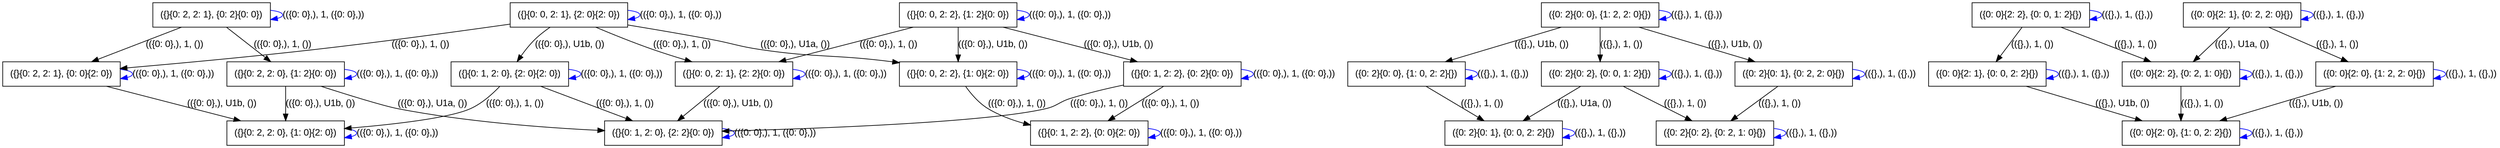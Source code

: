 digraph "" {
	graph [bb="0,0,3690,210"];
	node [label="\N"];
	"({}{0: 2, 2: 0}, {1: 2}{0: 0})"	 [fontname=Arial,
		height=0.5,
		pos="419.5,105",
		shape=box,
		width=2.4028];
	"({}{0: 2, 2: 0}, {1: 2}{0: 0})" -> "({}{0: 2, 2: 0}, {1: 2}{0: 0})"	 [color=blue,
		dir=forward,
		fontname=Arial,
		label="(({0: 0},), 1, ({0: 0},))",
		lp="586,105",
		pos="e,506.39,98.187 506.39,111.81 517.03,110.59 524,108.32 524,105 524,102.87 521.14,101.17 516.28,99.909"];
	"({}{0: 2, 2: 0}, {1: 0}{2: 0})"	 [fontname=Arial,
		height=0.5,
		pos="419.5,18",
		shape=box,
		width=2.4028];
	"({}{0: 2, 2: 0}, {1: 2}{0: 0})" -> "({}{0: 2, 2: 0}, {1: 0}{2: 0})"	 [color=black,
		dir=forward,
		fontname=Arial,
		label="(({0: 0},), U1b, ())",
		lp="472.5,61.5",
		pos="e,419.5,36.003 419.5,86.974 419.5,75.192 419.5,59.561 419.5,46.158"];
	"({}{0: 1, 2: 0}, {2: 2}{0: 0})"	 [fontname=Arial,
		height=0.5,
		pos="964.5,18",
		shape=box,
		width=2.4028];
	"({}{0: 2, 2: 0}, {1: 2}{0: 0})" -> "({}{0: 1, 2: 0}, {2: 2}{0: 0})"	 [color=black,
		dir=forward,
		fontname=Arial,
		label="(({0: 0},), U1a, ())",
		lp="638.5,61.5",
		pos="e,877.98,21.211 473.97,86.956 513.65,74.06 564.06,58.265 585.5,54 680.42,35.115 790.75,26.056 867.8,21.761"];
	"({}{0: 2, 2: 0}, {1: 0}{2: 0})" -> "({}{0: 2, 2: 0}, {1: 0}{2: 0})"	 [color=blue,
		dir=forward,
		fontname=Arial,
		label="(({0: 0},), 1, ({0: 0},))",
		lp="586,18",
		pos="e,506.39,11.187 506.39,24.813 517.03,23.593 524,21.322 524,18 524,15.872 521.14,14.175 516.28,12.909"];
	"({}{0: 1, 2: 0}, {2: 2}{0: 0})" -> "({}{0: 1, 2: 0}, {2: 2}{0: 0})"	 [color=blue,
		dir=forward,
		fontname=Arial,
		label="(({0: 0},), 1, ({0: 0},))",
		lp="1131,18",
		pos="e,1051.4,11.187 1051.4,24.813 1062,23.593 1069,21.322 1069,18 1069,15.872 1066.1,14.175 1061.3,12.909"];
	"({}{0: 2, 2: 1}, {0: 0}{2: 0})"	 [fontname=Arial,
		height=0.5,
		pos="86.5,105",
		shape=box,
		width=2.4028];
	"({}{0: 2, 2: 1}, {0: 0}{2: 0})" -> "({}{0: 2, 2: 0}, {1: 0}{2: 0})"	 [color=black,
		dir=forward,
		fontname=Arial,
		label="(({0: 0},), U1b, ())",
		lp="326.5,61.5",
		pos="e,350.59,36.003 155.5,86.974 209.41,72.888 284.39,53.3 340.66,38.597"];
	"({}{0: 2, 2: 1}, {0: 0}{2: 0})" -> "({}{0: 2, 2: 1}, {0: 0}{2: 0})"	 [color=blue,
		dir=forward,
		fontname=Arial,
		label="(({0: 0},), 1, ({0: 0},))",
		lp="253,105",
		pos="e,173.39,98.187 173.39,111.81 184.03,110.59 191,108.32 191,105 191,102.87 188.14,101.17 183.28,99.909"];
	"({0: 2}{0: 0}, {1: 0, 2: 2}{})"	 [fontname=Arial,
		height=0.5,
		pos="2084.5,105",
		shape=box,
		width=2.4028];
	"({0: 2}{0: 0}, {1: 0, 2: 2}{})" -> "({0: 2}{0: 0}, {1: 0, 2: 2}{})"	 [color=blue,
		dir=forward,
		fontname=Arial,
		label="(({},), 1, ({},))",
		lp="2227,105",
		pos="e,2171.4,98.187 2171.4,111.81 2182,110.59 2189,108.32 2189,105 2189,102.87 2186.1,101.17 2181.3,99.909"];
	"({0: 2}{0: 1}, {0: 0, 2: 2}{})"	 [fontname=Arial,
		height=0.5,
		pos="2227.5,18",
		shape=box,
		width=2.4028];
	"({0: 2}{0: 0}, {1: 0, 2: 2}{})" -> "({0: 2}{0: 1}, {0: 0, 2: 2}{})"	 [color=black,
		dir=forward,
		fontname=Arial,
		label="(({},), 1, ())",
		lp="2196.5,61.5",
		pos="e,2197.9,36.003 2114.1,86.974 2135.9,73.734 2165.6,55.633 2189.2,41.296"];
	"({0: 2}{0: 1}, {0: 0, 2: 2}{})" -> "({0: 2}{0: 1}, {0: 0, 2: 2}{})"	 [color=blue,
		dir=forward,
		fontname=Arial,
		label="(({},), 1, ({},))",
		lp="2370,18",
		pos="e,2314.4,11.187 2314.4,24.813 2325,23.593 2332,21.322 2332,18 2332,15.872 2329.1,14.175 2324.3,12.909"];
	"({}{0: 1, 2: 2}, {0: 0}{2: 0})"	 [fontname=Arial,
		height=0.5,
		pos="1571.5,18",
		shape=box,
		width=2.4028];
	"({}{0: 1, 2: 2}, {0: 0}{2: 0})" -> "({}{0: 1, 2: 2}, {0: 0}{2: 0})"	 [color=blue,
		dir=forward,
		fontname=Arial,
		label="(({0: 0},), 1, ({0: 0},))",
		lp="1738,18",
		pos="e,1658.4,11.187 1658.4,24.813 1669,23.593 1676,21.322 1676,18 1676,15.872 1673.1,14.175 1668.3,12.909"];
	"({}{0: 0, 2: 1}, {2: 2}{0: 0})"	 [fontname=Arial,
		height=0.5,
		pos="1085.5,105",
		shape=box,
		width=2.4028];
	"({}{0: 0, 2: 1}, {2: 2}{0: 0})" -> "({}{0: 1, 2: 0}, {2: 2}{0: 0})"	 [color=black,
		dir=forward,
		fontname=Arial,
		label="(({0: 0},), U1b, ())",
		lp="1085.5,61.5",
		pos="e,989.54,36.003 1060.4,86.974 1042.3,73.909 1017.5,56.11 997.69,41.866"];
	"({}{0: 0, 2: 1}, {2: 2}{0: 0})" -> "({}{0: 0, 2: 1}, {2: 2}{0: 0})"	 [color=blue,
		dir=forward,
		fontname=Arial,
		label="(({0: 0},), 1, ({0: 0},))",
		lp="1252,105",
		pos="e,1172.4,98.187 1172.4,111.81 1183,110.59 1190,108.32 1190,105 1190,102.87 1187.1,101.17 1182.3,99.909"];
	"({}{0: 0, 2: 1}, {2: 0}{2: 0})"	 [fontname=Arial,
		height=0.5,
		pos="841.5,192",
		shape=box,
		width=2.4028];
	"({}{0: 0, 2: 1}, {2: 0}{2: 0})" -> "({}{0: 2, 2: 1}, {0: 0}{2: 0})"	 [color=black,
		dir=forward,
		fontname=Arial,
		label="(({0: 0},), 1, ())",
		lp="604.5,148.5",
		pos="e,173.36,113.3 754.71,180.41 673.14,169.65 547.63,153.48 438.5,141 352.41,131.15 254.32,121.23 183.59,114.3"];
	"({}{0: 0, 2: 1}, {2: 0}{2: 0})" -> "({}{0: 0, 2: 1}, {2: 2}{0: 0})"	 [color=black,
		dir=forward,
		fontname=Arial,
		label="(({0: 0},), 1, ())",
		lp="973.5,148.5",
		pos="e,998.79,122.67 867.79,173.97 884.76,163.05 907.66,149.62 929.5,141 941.2,136.38 964.12,130.53 988.86,124.9"];
	"({}{0: 0, 2: 1}, {2: 0}{2: 0})" -> "({}{0: 0, 2: 1}, {2: 0}{2: 0})"	 [color=blue,
		dir=forward,
		fontname=Arial,
		label="(({0: 0},), 1, ({0: 0},))",
		lp="1008,192",
		pos="e,928.39,185.19 928.39,198.81 939.03,197.59 946,195.32 946,192 946,189.87 943.14,188.17 938.28,186.91"];
	"({}{0: 0, 2: 2}, {1: 0}{2: 0})"	 [fontname=Arial,
		height=0.5,
		pos="1418.5,105",
		shape=box,
		width=2.4028];
	"({}{0: 0, 2: 1}, {2: 0}{2: 0})" -> "({}{0: 0, 2: 2}, {1: 0}{2: 0})"	 [color=black,
		dir=forward,
		fontname=Arial,
		label="(({0: 0},), U1a, ())",
		lp="1175.5,148.5",
		pos="e,1332,121.62 928.2,174.19 983.58,163.32 1057,149.87 1122.5,141 1207.8,129.44 1232.4,134.82 1321.9,122.99"];
	"({}{0: 1, 2: 0}, {2: 0}{2: 0})"	 [fontname=Arial,
		height=0.5,
		pos="752.5,105",
		shape=box,
		width=2.4028];
	"({}{0: 0, 2: 1}, {2: 0}{2: 0})" -> "({}{0: 1, 2: 0}, {2: 0}{2: 0})"	 [color=black,
		dir=forward,
		fontname=Arial,
		label="(({0: 0},), U1b, ())",
		lp="830.5,148.5",
		pos="e,758.31,123.13 800.61,173.88 792.28,168.92 784.07,162.95 777.5,156 771.17,149.3 766.13,140.7 762.28,132.48"];
	"({}{0: 0, 2: 2}, {1: 0}{2: 0})" -> "({}{0: 1, 2: 2}, {0: 0}{2: 0})"	 [color=black,
		dir=forward,
		fontname=Arial,
		label="(({0: 0},), 1, ())",
		lp="1505.5,61.5",
		pos="e,1497.3,36.021 1430.1,86.711 1437.8,75.839 1448.8,62.547 1461.5,54 1469.6,48.523 1478.6,43.827 1487.9,39.812"];
	"({}{0: 0, 2: 2}, {1: 0}{2: 0})" -> "({}{0: 0, 2: 2}, {1: 0}{2: 0})"	 [color=blue,
		dir=forward,
		fontname=Arial,
		label="(({0: 0},), 1, ({0: 0},))",
		lp="1585,105",
		pos="e,1505.4,98.187 1505.4,111.81 1516,110.59 1523,108.32 1523,105 1523,102.87 1520.1,101.17 1515.3,99.909"];
	"({}{0: 1, 2: 0}, {2: 0}{2: 0})" -> "({}{0: 2, 2: 0}, {1: 0}{2: 0})"	 [color=black,
		dir=forward,
		fontname=Arial,
		label="(({0: 0},), 1, ())",
		lp="762.5,61.5",
		pos="e,506.01,23.693 737.49,86.848 726.98,75.448 711.92,61.525 695.5,54 664.27,39.684 582.57,30.164 516.11,24.53"];
	"({}{0: 1, 2: 0}, {2: 0}{2: 0})" -> "({}{0: 1, 2: 0}, {2: 2}{0: 0})"	 [color=black,
		dir=forward,
		fontname=Arial,
		label="(({0: 0},), 1, ())",
		lp="915.5,61.5",
		pos="e,920.63,36.003 796.43,86.974 829.68,73.325 875.53,54.512 910.94,39.98"];
	"({}{0: 1, 2: 0}, {2: 0}{2: 0})" -> "({}{0: 1, 2: 0}, {2: 0}{2: 0})"	 [color=blue,
		dir=forward,
		fontname=Arial,
		label="(({0: 0},), 1, ({0: 0},))",
		lp="919,105",
		pos="e,839.39,98.187 839.39,111.81 850.03,110.59 857,108.32 857,105 857,102.87 854.14,101.17 849.28,99.909"];
	"({0: 2}{0: 2}, {0: 0, 1: 2}{})"	 [fontname=Arial,
		height=0.5,
		pos="2369.5,105",
		shape=box,
		width=2.4028];
	"({0: 2}{0: 2}, {0: 0, 1: 2}{})" -> "({0: 2}{0: 1}, {0: 0, 2: 2}{})"	 [color=black,
		dir=forward,
		fontname=Arial,
		label="(({},), U1a, ())",
		lp="2347.5,61.5",
		pos="e,2256.9,36.003 2340.1,86.974 2318.5,73.734 2288.9,55.633 2265.5,41.296"];
	"({0: 2}{0: 2}, {0: 0, 1: 2}{})" -> "({0: 2}{0: 2}, {0: 0, 1: 2}{})"	 [color=blue,
		dir=forward,
		fontname=Arial,
		label="(({},), 1, ({},))",
		lp="2512,105",
		pos="e,2456.4,98.187 2456.4,111.81 2467,110.59 2474,108.32 2474,105 2474,102.87 2471.1,101.17 2466.3,99.909"];
	"({0: 2}{0: 2}, {0: 2, 1: 0}{})"	 [fontname=Arial,
		height=0.5,
		pos="2538.5,18",
		shape=box,
		width=2.4028];
	"({0: 2}{0: 2}, {0: 0, 1: 2}{})" -> "({0: 2}{0: 2}, {0: 2, 1: 0}{})"	 [color=black,
		dir=forward,
		fontname=Arial,
		label="(({},), 1, ())",
		lp="2495.5,61.5",
		pos="e,2503.5,36.003 2404.5,86.974 2430.6,73.559 2466.3,55.153 2494.3,40.729"];
	"({0: 2}{0: 2}, {0: 2, 1: 0}{})" -> "({0: 2}{0: 2}, {0: 2, 1: 0}{})"	 [color=blue,
		dir=forward,
		fontname=Arial,
		label="(({},), 1, ({},))",
		lp="2681,18",
		pos="e,2625.4,11.187 2625.4,24.813 2636,23.593 2643,21.322 2643,18 2643,15.872 2640.1,14.175 2635.3,12.909"];
	"({0: 0}{2: 2}, {0: 0, 1: 2}{})"	 [fontname=Arial,
		height=0.5,
		pos="3004.5,192",
		shape=box,
		width=2.4028];
	"({0: 0}{2: 2}, {0: 0, 1: 2}{})" -> "({0: 0}{2: 2}, {0: 0, 1: 2}{})"	 [color=blue,
		dir=forward,
		fontname=Arial,
		label="(({},), 1, ({},))",
		lp="3147,192",
		pos="e,3091.4,185.19 3091.4,198.81 3102,197.59 3109,195.32 3109,192 3109,189.87 3106.1,188.17 3101.3,186.91"];
	"({0: 0}{2: 2}, {0: 2, 1: 0}{})"	 [fontname=Arial,
		height=0.5,
		pos="3224.5,105",
		shape=box,
		width=2.4028];
	"({0: 0}{2: 2}, {0: 0, 1: 2}{})" -> "({0: 0}{2: 2}, {0: 2, 1: 0}{})"	 [color=black,
		dir=forward,
		fontname=Arial,
		label="(({},), 1, ())",
		lp="3159.5,148.5",
		pos="e,3179,123 3050.1,173.97 3084.7,160.27 3132.6,141.35 3169.4,126.79"];
	"({0: 0}{2: 1}, {0: 0, 2: 2}{})"	 [fontname=Arial,
		height=0.5,
		pos="2939.5,105",
		shape=box,
		width=2.4028];
	"({0: 0}{2: 2}, {0: 0, 1: 2}{})" -> "({0: 0}{2: 1}, {0: 0, 2: 2}{})"	 [color=black,
		dir=forward,
		fontname=Arial,
		label="(({},), 1, ())",
		lp="3007.5,148.5",
		pos="e,2953,123 2991,173.97 2981.8,161.61 2969.4,145 2959.1,131.18"];
	"({0: 0}{2: 2}, {0: 2, 1: 0}{})" -> "({0: 0}{2: 2}, {0: 2, 1: 0}{})"	 [color=blue,
		dir=forward,
		fontname=Arial,
		label="(({},), 1, ({},))",
		lp="3367,105",
		pos="e,3311.4,98.187 3311.4,111.81 3322,110.59 3329,108.32 3329,105 3329,102.87 3326.1,101.17 3321.3,99.909"];
	"({0: 0}{2: 0}, {1: 0, 2: 2}{})"	 [fontname=Arial,
		height=0.5,
		pos="3224.5,18",
		shape=box,
		width=2.4028];
	"({0: 0}{2: 2}, {0: 2, 1: 0}{})" -> "({0: 0}{2: 0}, {1: 0, 2: 2}{})"	 [color=black,
		dir=forward,
		fontname=Arial,
		label="(({},), 1, ())",
		lp="3256.5,61.5",
		pos="e,3224.5,36.003 3224.5,86.974 3224.5,75.192 3224.5,59.561 3224.5,46.158"];
	"({0: 0}{2: 1}, {0: 0, 2: 2}{})" -> "({0: 0}{2: 1}, {0: 0, 2: 2}{})"	 [color=blue,
		dir=forward,
		fontname=Arial,
		label="(({},), 1, ({},))",
		lp="3082,105",
		pos="e,3026.4,98.187 3026.4,111.81 3037,110.59 3044,108.32 3044,105 3044,102.87 3041.1,101.17 3036.3,99.909"];
	"({0: 0}{2: 1}, {0: 0, 2: 2}{})" -> "({0: 0}{2: 0}, {1: 0, 2: 2}{})"	 [color=black,
		dir=forward,
		fontname=Arial,
		label="(({},), U1b, ())",
		lp="3139.5,61.5",
		pos="e,3165.5,36.003 2998.6,86.974 3044.3,73.005 3107.8,53.624 3155.8,38.963"];
	"({0: 0}{2: 0}, {1: 0, 2: 2}{})" -> "({0: 0}{2: 0}, {1: 0, 2: 2}{})"	 [color=blue,
		dir=forward,
		fontname=Arial,
		label="(({},), 1, ({},))",
		lp="3367,18",
		pos="e,3311.4,11.187 3311.4,24.813 3322,23.593 3329,21.322 3329,18 3329,15.872 3326.1,14.175 3321.3,12.909"];
	"({}{0: 1, 2: 2}, {0: 2}{0: 0})"	 [fontname=Arial,
		height=0.5,
		pos="1751.5,105",
		shape=box,
		width=2.4028];
	"({}{0: 1, 2: 2}, {0: 2}{0: 0})" -> "({}{0: 1, 2: 0}, {2: 2}{0: 0})"	 [color=black,
		dir=forward,
		fontname=Arial,
		label="(({0: 0},), 1, ())",
		lp="1615.5,61.5",
		pos="e,1051.1,20.791 1664.8,88.432 1621,79.941 1576.2,70.972 1571.5,69 1560.6,64.414 1560.7,57.834 1549.5,54 1504.7,38.662 1215.9,26.6 \
1061.5,21.156"];
	"({}{0: 1, 2: 2}, {0: 2}{0: 0})" -> "({}{0: 1, 2: 2}, {0: 0}{2: 0})"	 [color=black,
		dir=forward,
		fontname=Arial,
		label="(({0: 0},), 1, ())",
		lp="1734.5,61.5",
		pos="e,1621.7,36.069 1722.8,86.86 1705.9,76.563 1683.9,63.813 1663.5,54 1653.2,49.047 1642.1,44.237 1631.2,39.831"];
	"({}{0: 1, 2: 2}, {0: 2}{0: 0})" -> "({}{0: 1, 2: 2}, {0: 2}{0: 0})"	 [color=blue,
		dir=forward,
		fontname=Arial,
		label="(({0: 0},), 1, ({0: 0},))",
		lp="1918,105",
		pos="e,1838.4,98.187 1838.4,111.81 1849,110.59 1856,108.32 1856,105 1856,102.87 1853.1,101.17 1848.3,99.909"];
	"({0: 2}{0: 0}, {1: 2, 2: 0}{})"	 [fontname=Arial,
		height=0.5,
		pos="2369.5,192",
		shape=box,
		width=2.4028];
	"({0: 2}{0: 0}, {1: 2, 2: 0}{})" -> "({0: 2}{0: 0}, {1: 0, 2: 2}{})"	 [color=black,
		dir=forward,
		fontname=Arial,
		label="(({},), U1b, ())",
		lp="2284.5,148.5",
		pos="e,2143.5,123 2310.4,173.97 2264.7,160 2201.2,140.62 2153.2,125.96"];
	"({0: 2}{0: 0}, {1: 2, 2: 0}{})" -> "({0: 2}{0: 2}, {0: 0, 1: 2}{})"	 [color=black,
		dir=forward,
		fontname=Arial,
		label="(({},), 1, ())",
		lp="2401.5,148.5",
		pos="e,2369.5,123 2369.5,173.97 2369.5,162.19 2369.5,146.56 2369.5,133.16"];
	"({0: 2}{0: 0}, {1: 2, 2: 0}{})" -> "({0: 2}{0: 0}, {1: 2, 2: 0}{})"	 [color=blue,
		dir=forward,
		fontname=Arial,
		label="(({},), 1, ({},))",
		lp="2512,192",
		pos="e,2456.4,185.19 2456.4,198.81 2467,197.59 2474,195.32 2474,192 2474,189.87 2471.1,188.17 2466.3,186.91"];
	"({0: 2}{0: 1}, {0: 2, 2: 0}{})"	 [fontname=Arial,
		height=0.5,
		pos="2654.5,105",
		shape=box,
		width=2.4028];
	"({0: 2}{0: 0}, {1: 2, 2: 0}{})" -> "({0: 2}{0: 1}, {0: 2, 2: 0}{})"	 [color=black,
		dir=forward,
		fontname=Arial,
		label="(({},), U1b, ())",
		lp="2569.5,148.5",
		pos="e,2595.5,123 2428.6,173.97 2474.3,160 2537.8,140.62 2585.8,125.96"];
	"({0: 2}{0: 1}, {0: 2, 2: 0}{})" -> "({0: 2}{0: 2}, {0: 2, 1: 0}{})"	 [color=black,
		dir=forward,
		fontname=Arial,
		label="(({},), 1, ())",
		lp="2634.5,61.5",
		pos="e,2562.5,36.003 2630.5,86.974 2613.1,73.967 2589.5,56.269 2570.6,42.057"];
	"({0: 2}{0: 1}, {0: 2, 2: 0}{})" -> "({0: 2}{0: 1}, {0: 2, 2: 0}{})"	 [color=blue,
		dir=forward,
		fontname=Arial,
		label="(({},), 1, ({},))",
		lp="2797,105",
		pos="e,2741.4,98.187 2741.4,111.81 2752,110.59 2759,108.32 2759,105 2759,102.87 2756.1,101.17 2751.3,99.909"];
	"({}{0: 2, 2: 1}, {0: 2}{0: 0})"	 [fontname=Arial,
		height=0.5,
		pos="253.5,192",
		shape=box,
		width=2.4028];
	"({}{0: 2, 2: 1}, {0: 2}{0: 0})" -> "({}{0: 2, 2: 0}, {1: 2}{0: 0})"	 [color=black,
		dir=forward,
		fontname=Arial,
		label="(({0: 0},), 1, ())",
		lp="390.5,148.5",
		pos="e,385.15,123 287.9,173.97 313.49,160.56 348.61,142.15 376.13,127.73"];
	"({}{0: 2, 2: 1}, {0: 2}{0: 0})" -> "({}{0: 2, 2: 1}, {0: 0}{2: 0})"	 [color=black,
		dir=forward,
		fontname=Arial,
		label="(({0: 0},), 1, ())",
		lp="224.5,148.5",
		pos="e,121.06,123 218.9,173.97 193.15,160.56 157.82,142.15 130.13,127.73"];
	"({}{0: 2, 2: 1}, {0: 2}{0: 0})" -> "({}{0: 2, 2: 1}, {0: 2}{0: 0})"	 [color=blue,
		dir=forward,
		fontname=Arial,
		label="(({0: 0},), 1, ({0: 0},))",
		lp="420,192",
		pos="e,340.39,185.19 340.39,198.81 351.03,197.59 358,195.32 358,192 358,189.87 355.14,188.17 350.28,186.91"];
	"({0: 0}{2: 1}, {0: 2, 2: 0}{})"	 [fontname=Arial,
		height=0.5,
		pos="3315.5,192",
		shape=box,
		width=2.4028];
	"({0: 0}{2: 1}, {0: 2, 2: 0}{})" -> "({0: 0}{2: 2}, {0: 2, 1: 0}{})"	 [color=black,
		dir=forward,
		fontname=Arial,
		label="(({},), U1a, ())",
		lp="3315.5,148.5",
		pos="e,3243.3,123 3296.6,173.97 3283.3,161.26 3265.4,144.06 3250.7,130.02"];
	"({0: 0}{2: 1}, {0: 2, 2: 0}{})" -> "({0: 0}{2: 1}, {0: 2, 2: 0}{})"	 [color=blue,
		dir=forward,
		fontname=Arial,
		label="(({},), 1, ({},))",
		lp="3458,192",
		pos="e,3402.4,185.19 3402.4,198.81 3413,197.59 3420,195.32 3420,192 3420,189.87 3417.1,188.17 3412.3,186.91"];
	"({0: 0}{2: 0}, {1: 2, 2: 0}{})"	 [fontname=Arial,
		height=0.5,
		pos="3509.5,105",
		shape=box,
		width=2.4028];
	"({0: 0}{2: 1}, {0: 2, 2: 0}{})" -> "({0: 0}{2: 0}, {1: 2, 2: 0}{})"	 [color=black,
		dir=forward,
		fontname=Arial,
		label="(({},), 1, ())",
		lp="3455.5,148.5",
		pos="e,3469.4,123 3355.7,173.97 3386,160.38 3427.7,141.67 3460.1,127.17"];
	"({0: 0}{2: 0}, {1: 2, 2: 0}{})" -> "({0: 0}{2: 0}, {1: 0, 2: 2}{})"	 [color=black,
		dir=forward,
		fontname=Arial,
		label="(({},), U1b, ())",
		lp="3424.5,61.5",
		pos="e,3283.5,36.003 3450.4,86.974 3404.7,73.005 3341.2,53.624 3293.2,38.963"];
	"({0: 0}{2: 0}, {1: 2, 2: 0}{})" -> "({0: 0}{2: 0}, {1: 2, 2: 0}{})"	 [color=blue,
		dir=forward,
		fontname=Arial,
		label="(({},), 1, ({},))",
		lp="3652,105",
		pos="e,3596.4,98.187 3596.4,111.81 3607,110.59 3614,108.32 3614,105 3614,102.87 3611.1,101.17 3606.3,99.909"];
	"({}{0: 0, 2: 2}, {1: 2}{0: 0})"	 [fontname=Arial,
		height=0.5,
		pos="1418.5,192",
		shape=box,
		width=2.4028];
	"({}{0: 0, 2: 2}, {1: 2}{0: 0})" -> "({}{0: 0, 2: 1}, {2: 2}{0: 0})"	 [color=black,
		dir=forward,
		fontname=Arial,
		label="(({0: 0},), 1, ())",
		lp="1316.5,148.5",
		pos="e,1154.4,123 1349.5,173.97 1295.6,159.89 1220.6,140.3 1164.3,125.6"];
	"({}{0: 0, 2: 2}, {1: 2}{0: 0})" -> "({}{0: 0, 2: 2}, {1: 0}{2: 0})"	 [color=black,
		dir=forward,
		fontname=Arial,
		label="(({0: 0},), U1b, ())",
		lp="1471.5,148.5",
		pos="e,1418.5,123 1418.5,173.97 1418.5,162.19 1418.5,146.56 1418.5,133.16"];
	"({}{0: 0, 2: 2}, {1: 2}{0: 0})" -> "({}{0: 1, 2: 2}, {0: 2}{0: 0})"	 [color=black,
		dir=forward,
		fontname=Arial,
		label="(({0: 0},), U1b, ())",
		lp="1658.5,148.5",
		pos="e,1682.6,123 1487.5,173.97 1541.4,159.89 1616.4,140.3 1672.7,125.6"];
	"({}{0: 0, 2: 2}, {1: 2}{0: 0})" -> "({}{0: 0, 2: 2}, {1: 2}{0: 0})"	 [color=blue,
		dir=forward,
		fontname=Arial,
		label="(({0: 0},), 1, ({0: 0},))",
		lp="1585,192",
		pos="e,1505.4,185.19 1505.4,198.81 1516,197.59 1523,195.32 1523,192 1523,189.87 1520.1,188.17 1515.3,186.91"];
}
